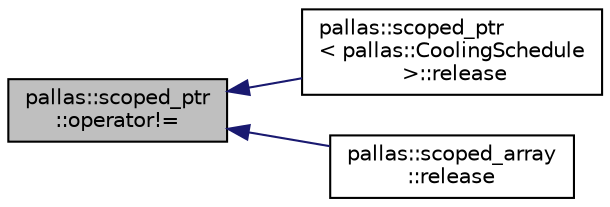 digraph "pallas::scoped_ptr::operator!="
{
  edge [fontname="Helvetica",fontsize="10",labelfontname="Helvetica",labelfontsize="10"];
  node [fontname="Helvetica",fontsize="10",shape=record];
  rankdir="LR";
  Node1 [label="pallas::scoped_ptr\l::operator!=",height=0.2,width=0.4,color="black", fillcolor="grey75", style="filled", fontcolor="black"];
  Node1 -> Node2 [dir="back",color="midnightblue",fontsize="10",style="solid",fontname="Helvetica"];
  Node2 [label="pallas::scoped_ptr\l\< pallas::CoolingSchedule\l \>::release",height=0.2,width=0.4,color="black", fillcolor="white", style="filled",URL="$classpallas_1_1scoped__ptr.html#a6c1340add3990cc8d894f1f957f8f1b6",tooltip="Release a pointer. "];
  Node1 -> Node3 [dir="back",color="midnightblue",fontsize="10",style="solid",fontname="Helvetica"];
  Node3 [label="pallas::scoped_array\l::release",height=0.2,width=0.4,color="black", fillcolor="white", style="filled",URL="$classpallas_1_1scoped__array.html#a8726d3cc35fa753c875985bdbb9d53f0",tooltip="Release an array.]. "];
}
